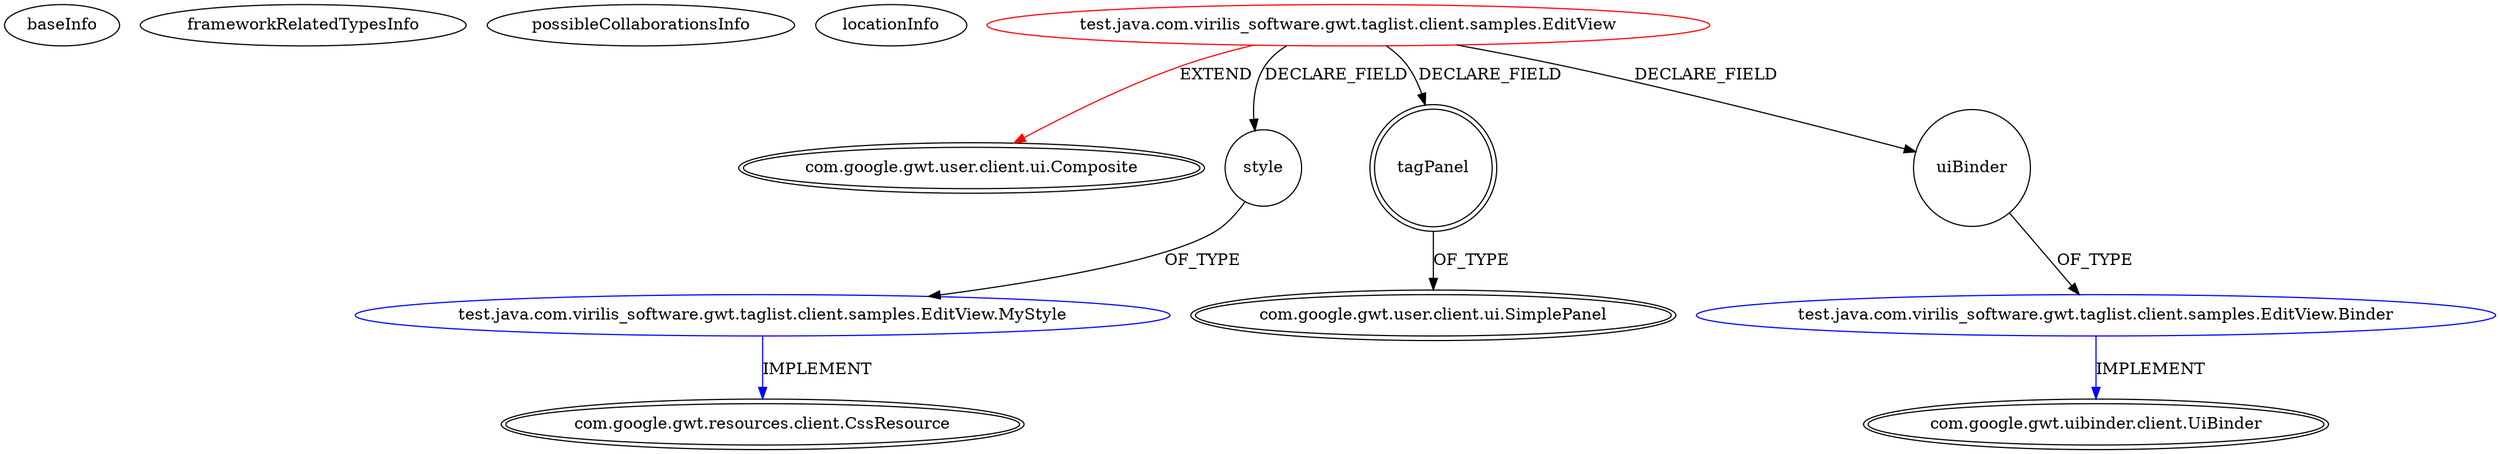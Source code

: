 digraph {
baseInfo[graphId=1051,category="extension_graph",isAnonymous=false,possibleRelation=true]
frameworkRelatedTypesInfo[0="com.google.gwt.user.client.ui.Composite"]
possibleCollaborationsInfo[0="1051~FIELD_DECLARATION-~com.google.gwt.user.client.ui.Composite ~com.google.gwt.uibinder.client.UiBinder ~false~false",1="1051~FIELD_DECLARATION-~com.google.gwt.user.client.ui.Composite ~com.google.gwt.resources.client.CssResource ~false~false"]
locationInfo[projectName="cbopp-gwt-taglist",filePath="/cbopp-gwt-taglist/gwt-taglist-master/src/test/java/com/virilis_software/gwt/taglist/client/samples/EditView.java",contextSignature="EditView",graphId="1051"]
0[label="test.java.com.virilis_software.gwt.taglist.client.samples.EditView",vertexType="ROOT_CLIENT_CLASS_DECLARATION",isFrameworkType=false,color=red]
1[label="com.google.gwt.user.client.ui.Composite",vertexType="FRAMEWORK_CLASS_TYPE",isFrameworkType=true,peripheries=2]
2[label="style",vertexType="FIELD_DECLARATION",isFrameworkType=false,shape=circle]
3[label="test.java.com.virilis_software.gwt.taglist.client.samples.EditView.MyStyle",vertexType="REFERENCE_CLIENT_CLASS_DECLARATION",isFrameworkType=false,color=blue]
4[label="com.google.gwt.resources.client.CssResource",vertexType="FRAMEWORK_INTERFACE_TYPE",isFrameworkType=true,peripheries=2]
5[label="tagPanel",vertexType="FIELD_DECLARATION",isFrameworkType=true,peripheries=2,shape=circle]
6[label="com.google.gwt.user.client.ui.SimplePanel",vertexType="FRAMEWORK_CLASS_TYPE",isFrameworkType=true,peripheries=2]
7[label="uiBinder",vertexType="FIELD_DECLARATION",isFrameworkType=false,shape=circle]
8[label="test.java.com.virilis_software.gwt.taglist.client.samples.EditView.Binder",vertexType="REFERENCE_CLIENT_CLASS_DECLARATION",isFrameworkType=false,color=blue]
9[label="com.google.gwt.uibinder.client.UiBinder",vertexType="FRAMEWORK_INTERFACE_TYPE",isFrameworkType=true,peripheries=2]
0->1[label="EXTEND",color=red]
0->2[label="DECLARE_FIELD"]
3->4[label="IMPLEMENT",color=blue]
2->3[label="OF_TYPE"]
0->5[label="DECLARE_FIELD"]
5->6[label="OF_TYPE"]
0->7[label="DECLARE_FIELD"]
8->9[label="IMPLEMENT",color=blue]
7->8[label="OF_TYPE"]
}
